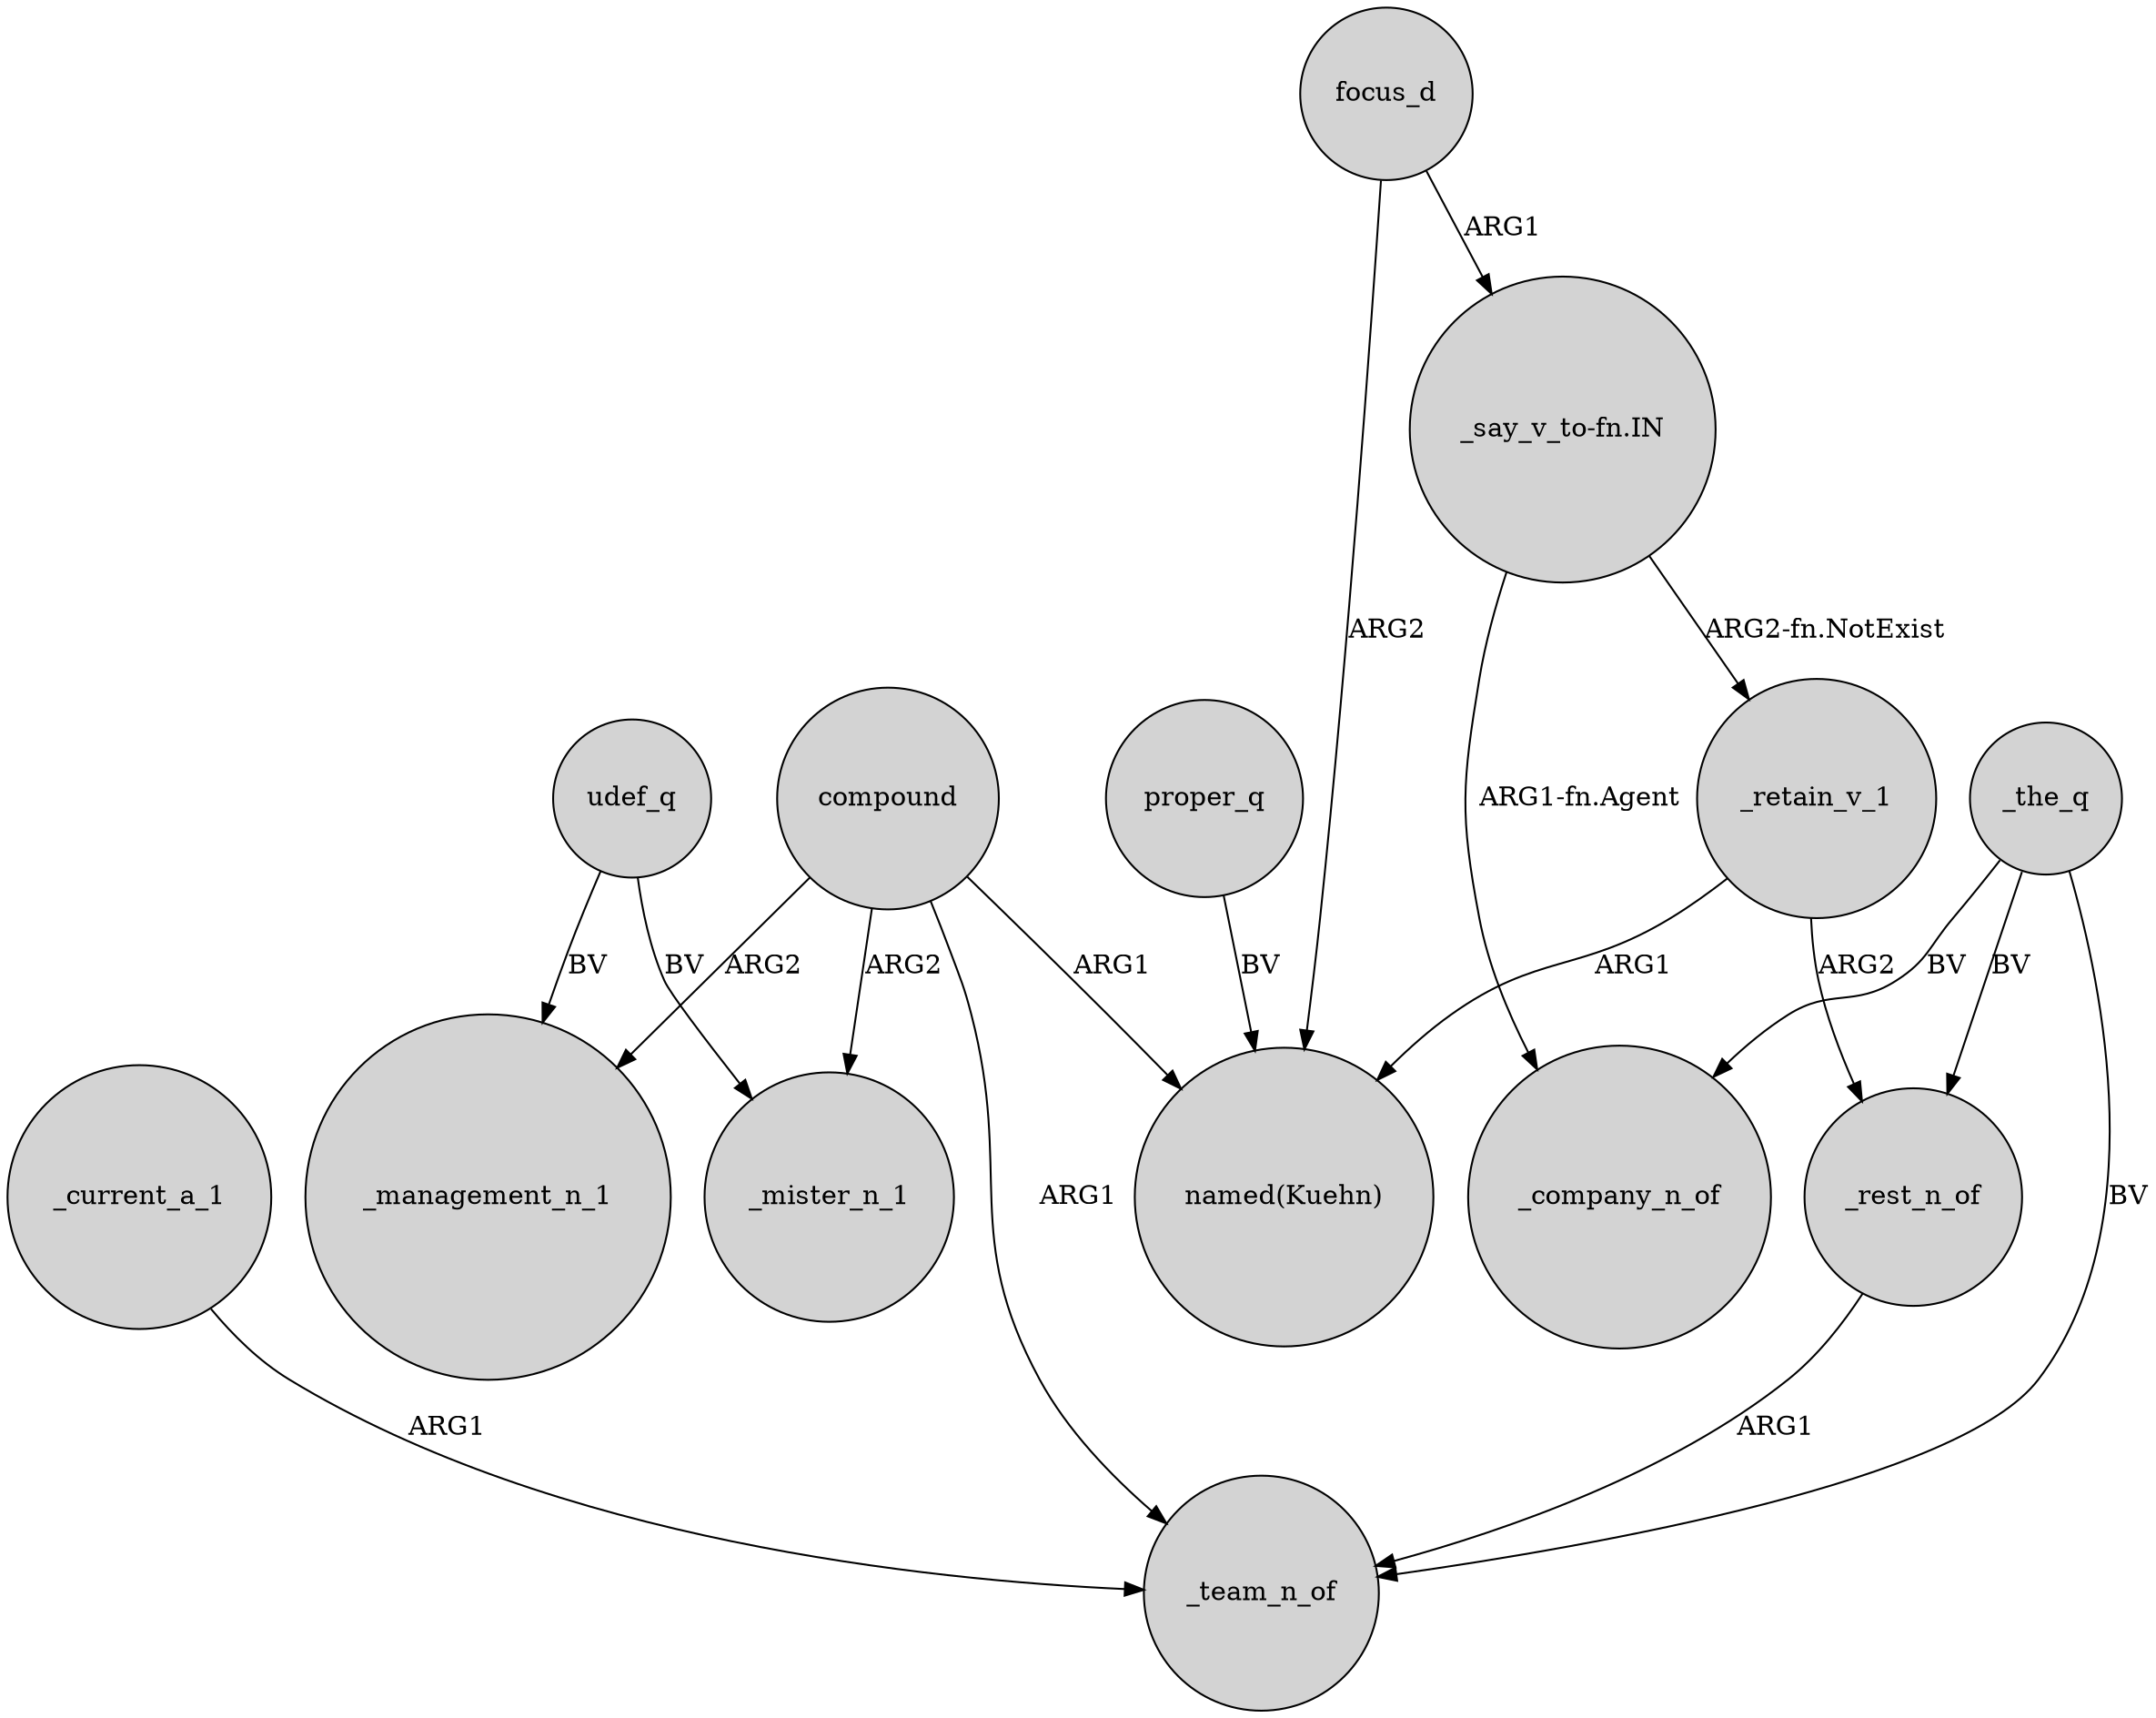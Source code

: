 digraph {
	node [shape=circle style=filled]
	_retain_v_1 -> _rest_n_of [label=ARG2]
	udef_q -> _mister_n_1 [label=BV]
	"_say_v_to-fn.IN" -> _company_n_of [label="ARG1-fn.Agent"]
	_current_a_1 -> _team_n_of [label=ARG1]
	compound -> _management_n_1 [label=ARG2]
	compound -> _team_n_of [label=ARG1]
	_the_q -> _team_n_of [label=BV]
	compound -> "named(Kuehn)" [label=ARG1]
	"_say_v_to-fn.IN" -> _retain_v_1 [label="ARG2-fn.NotExist"]
	_rest_n_of -> _team_n_of [label=ARG1]
	udef_q -> _management_n_1 [label=BV]
	proper_q -> "named(Kuehn)" [label=BV]
	_retain_v_1 -> "named(Kuehn)" [label=ARG1]
	_the_q -> _company_n_of [label=BV]
	_the_q -> _rest_n_of [label=BV]
	focus_d -> "named(Kuehn)" [label=ARG2]
	compound -> _mister_n_1 [label=ARG2]
	focus_d -> "_say_v_to-fn.IN" [label=ARG1]
}
